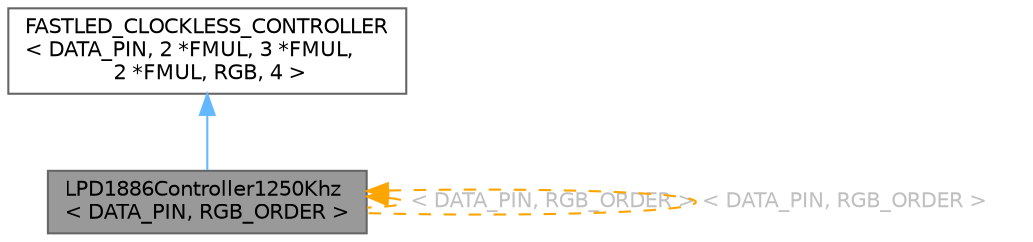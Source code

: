 digraph "LPD1886Controller1250Khz&lt; DATA_PIN, RGB_ORDER &gt;"
{
 // INTERACTIVE_SVG=YES
 // LATEX_PDF_SIZE
  bgcolor="transparent";
  edge [fontname=Helvetica,fontsize=10,labelfontname=Helvetica,labelfontsize=10];
  node [fontname=Helvetica,fontsize=10,shape=box,height=0.2,width=0.4];
  Node1 [id="Node000001",label="LPD1886Controller1250Khz\l\< DATA_PIN, RGB_ORDER \>",height=0.2,width=0.4,color="gray40", fillcolor="grey60", style="filled", fontcolor="black",tooltip="LPD1886 controller class."];
  Node2 -> Node1 [id="edge1_Node000001_Node000002",dir="back",color="steelblue1",style="solid",tooltip=" "];
  Node2 [id="Node000002",label="FASTLED_CLOCKLESS_CONTROLLER\l\< DATA_PIN, 2 *FMUL, 3 *FMUL,\l 2 *FMUL, RGB, 4 \>",height=0.2,width=0.4,color="gray40", fillcolor="white", style="filled",tooltip=" "];
  Node1 -> Node1 [id="edge2_Node000001_Node000001",dir="back",color="orange",style="dashed",tooltip=" ",label=" \< DATA_PIN, RGB_ORDER \>",fontcolor="grey" ];
  Node1 -> Node1 [id="edge3_Node000001_Node000001",dir="back",color="orange",style="dashed",tooltip=" ",label=" \< DATA_PIN, RGB_ORDER \>",fontcolor="grey" ];
}

